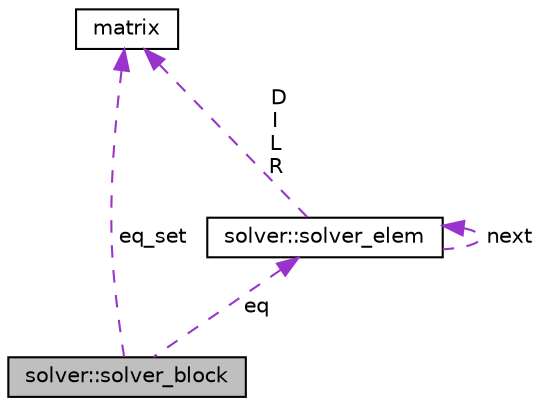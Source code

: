 digraph "solver::solver_block"
{
  edge [fontname="Helvetica",fontsize="10",labelfontname="Helvetica",labelfontsize="10"];
  node [fontname="Helvetica",fontsize="10",shape=record];
  Node1 [label="solver::solver_block",height=0.2,width=0.4,color="black", fillcolor="grey75", style="filled" fontcolor="black"];
  Node2 -> Node1 [dir="back",color="darkorchid3",fontsize="10",style="dashed",label=" eq_set" ,fontname="Helvetica"];
  Node2 [label="matrix",height=0.2,width=0.4,color="black", fillcolor="white", style="filled",URL="$classmatrix.html",tooltip="The matrix class is used to facilitate the work with regular dense matrices. "];
  Node3 -> Node1 [dir="back",color="darkorchid3",fontsize="10",style="dashed",label=" eq" ,fontname="Helvetica"];
  Node3 [label="solver::solver_elem",height=0.2,width=0.4,color="black", fillcolor="white", style="filled",URL="$classsolver_1_1solver__elem.html",tooltip="Stores one term of an equation. "];
  Node2 -> Node3 [dir="back",color="darkorchid3",fontsize="10",style="dashed",label=" D\nI\nL\nR" ,fontname="Helvetica"];
  Node3 -> Node3 [dir="back",color="darkorchid3",fontsize="10",style="dashed",label=" next" ,fontname="Helvetica"];
}
